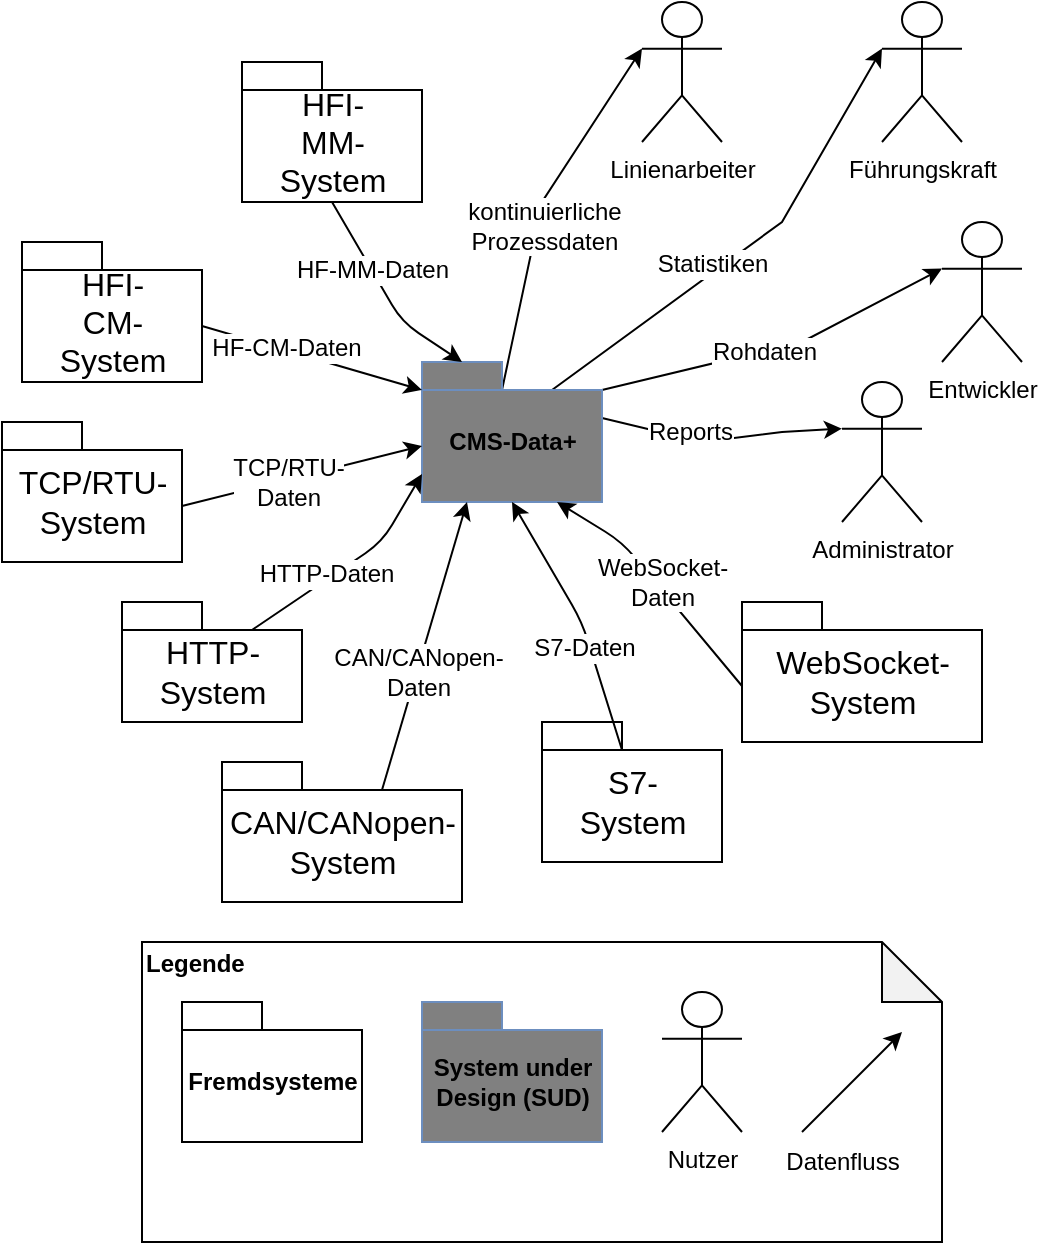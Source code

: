 <mxfile version="12.8.8" type="device"><diagram id="WbJQ81JiKNQJ0b0LoCha" name="Page-1"><mxGraphModel dx="1341" dy="869" grid="1" gridSize="10" guides="1" tooltips="1" connect="1" arrows="1" fold="1" page="1" pageScale="1" pageWidth="827" pageHeight="1169" math="0" shadow="0"><root><mxCell id="0"/><mxCell id="1" parent="0"/><mxCell id="OiHDtHFjM-keIbvU8vUy-1" value="Administrator" style="shape=umlActor;verticalLabelPosition=bottom;labelBackgroundColor=#ffffff;verticalAlign=top;html=1;outlineConnect=0;" parent="1" vertex="1"><mxGeometry x="490" y="250" width="40" height="70" as="geometry"/></mxCell><mxCell id="OiHDtHFjM-keIbvU8vUy-34" style="rounded=0;orthogonalLoop=1;jettySize=auto;html=1;exitX=0;exitY=0;exitDx=90;exitDy=28;exitPerimeter=0;entryX=0;entryY=0.333;entryDx=0;entryDy=0;entryPerimeter=0;" parent="1" source="OiHDtHFjM-keIbvU8vUy-6" target="OiHDtHFjM-keIbvU8vUy-1" edge="1"><mxGeometry relative="1" as="geometry"><mxPoint x="460" y="190" as="targetPoint"/><Array as="points"><mxPoint x="420" y="280"/><mxPoint x="460" y="275"/></Array></mxGeometry></mxCell><mxCell id="wvnv_QGQS3xqKiFbsUly-19" value="Reports" style="text;html=1;align=center;verticalAlign=middle;resizable=0;points=[];labelBackgroundColor=#ffffff;" vertex="1" connectable="0" parent="OiHDtHFjM-keIbvU8vUy-34"><mxGeometry x="-0.375" relative="1" as="geometry"><mxPoint x="7.05" y="-1.87" as="offset"/></mxGeometry></mxCell><mxCell id="OiHDtHFjM-keIbvU8vUy-36" style="edgeStyle=none;rounded=0;orthogonalLoop=1;jettySize=auto;html=1;exitX=0;exitY=0;exitDx=90;exitDy=14;exitPerimeter=0;entryX=0;entryY=0.333;entryDx=0;entryDy=0;entryPerimeter=0;" parent="1" source="OiHDtHFjM-keIbvU8vUy-6" target="OiHDtHFjM-keIbvU8vUy-35" edge="1"><mxGeometry relative="1" as="geometry"><Array as="points"><mxPoint x="470" y="230"/></Array></mxGeometry></mxCell><mxCell id="wvnv_QGQS3xqKiFbsUly-20" value="Rohdaten" style="text;html=1;align=center;verticalAlign=middle;resizable=0;points=[];labelBackgroundColor=#ffffff;" vertex="1" connectable="0" parent="OiHDtHFjM-keIbvU8vUy-36"><mxGeometry x="-0.181" y="2" relative="1" as="geometry"><mxPoint x="8.51" as="offset"/></mxGeometry></mxCell><mxCell id="OiHDtHFjM-keIbvU8vUy-41" style="edgeStyle=none;rounded=0;orthogonalLoop=1;jettySize=auto;html=1;exitX=0;exitY=0;exitDx=65;exitDy=14;exitPerimeter=0;entryX=0;entryY=0.333;entryDx=0;entryDy=0;entryPerimeter=0;" parent="1" source="OiHDtHFjM-keIbvU8vUy-6" target="OiHDtHFjM-keIbvU8vUy-37" edge="1"><mxGeometry relative="1" as="geometry"><Array as="points"><mxPoint x="460" y="170"/></Array></mxGeometry></mxCell><mxCell id="wvnv_QGQS3xqKiFbsUly-2" value="Statistiken " style="text;html=1;align=center;verticalAlign=middle;resizable=0;points=[];labelBackgroundColor=#ffffff;" vertex="1" connectable="0" parent="OiHDtHFjM-keIbvU8vUy-41"><mxGeometry x="-0.161" y="4" relative="1" as="geometry"><mxPoint as="offset"/></mxGeometry></mxCell><mxCell id="OiHDtHFjM-keIbvU8vUy-42" style="edgeStyle=none;rounded=0;orthogonalLoop=1;jettySize=auto;html=1;exitX=0;exitY=0;exitDx=40;exitDy=14;exitPerimeter=0;entryX=0;entryY=0.333;entryDx=0;entryDy=0;entryPerimeter=0;" parent="1" source="OiHDtHFjM-keIbvU8vUy-6" target="OiHDtHFjM-keIbvU8vUy-38" edge="1"><mxGeometry relative="1" as="geometry"><Array as="points"><mxPoint x="340" y="160"/></Array></mxGeometry></mxCell><mxCell id="wvnv_QGQS3xqKiFbsUly-1" value="kontinuierliche &lt;br&gt;Prozessdaten" style="text;html=1;align=center;verticalAlign=middle;resizable=0;points=[];labelBackgroundColor=#ffffff;" vertex="1" connectable="0" parent="OiHDtHFjM-keIbvU8vUy-42"><mxGeometry x="-0.101" y="-2" relative="1" as="geometry"><mxPoint x="1" as="offset"/></mxGeometry></mxCell><mxCell id="OiHDtHFjM-keIbvU8vUy-6" value="CMS-Data+" style="shape=folder;fontStyle=1;spacingTop=10;tabWidth=40;tabHeight=14;tabPosition=left;html=1;fillColor=#808080;strokeColor=#6c8ebf;" parent="1" vertex="1"><mxGeometry x="280" y="240" width="90" height="70" as="geometry"/></mxCell><mxCell id="OiHDtHFjM-keIbvU8vUy-7" value="&lt;div&gt;&lt;span style=&quot;font-size: 12pt ; font-family: &amp;#34;arial&amp;#34; ; color: #000000 ; background-color: transparent ; font-weight: 400 ; font-style: normal ; font-variant: normal ; text-decoration: none ; vertical-align: baseline ; white-space: pre ; white-space: pre-wrap&quot; id=&quot;docs-internal-guid-ba36a42b-7fff-0b3a-7c3d-b85add60c474&quot;&gt;&lt;span style=&quot;font-size: 12pt ; font-family: &amp;#34;arial&amp;#34; ; color: #000000 ; background-color: transparent ; font-weight: 400 ; font-style: normal ; font-variant: normal ; text-decoration: none ; vertical-align: baseline ; white-space: pre ; white-space: pre-wrap&quot; id=&quot;docs-internal-guid-3551c708-7fff-bdae-8212-c97b4d2a6527&quot;&gt;HFI-CM&lt;/span&gt;-&lt;/span&gt;&lt;/div&gt;&lt;div&gt;&lt;span style=&quot;font-size: 12pt ; font-family: &amp;#34;arial&amp;#34; ; color: #000000 ; background-color: transparent ; font-weight: 400 ; font-style: normal ; font-variant: normal ; text-decoration: none ; vertical-align: baseline ; white-space: pre ; white-space: pre-wrap&quot; id=&quot;docs-internal-guid-ba36a42b-7fff-0b3a-7c3d-b85add60c474&quot;&gt;System&lt;/span&gt;&lt;/div&gt;" style="shape=folder;fontStyle=1;spacingTop=10;tabWidth=40;tabHeight=14;tabPosition=left;html=1;" parent="1" vertex="1"><mxGeometry x="80" y="180" width="90" height="70" as="geometry"/></mxCell><mxCell id="OiHDtHFjM-keIbvU8vUy-12" value="&lt;div&gt;&lt;span style=&quot;font-size: 12pt ; font-family: &amp;#34;arial&amp;#34; ; color: #000000 ; background-color: transparent ; font-weight: 400 ; font-style: normal ; font-variant: normal ; text-decoration: none ; vertical-align: baseline ; white-space: pre ; white-space: pre-wrap&quot; id=&quot;docs-internal-guid-ba36a42b-7fff-0b3a-7c3d-b85add60c474&quot;&gt;&lt;span style=&quot;font-size: 12pt ; font-family: &amp;#34;arial&amp;#34; ; color: #000000 ; background-color: transparent ; font-weight: 400 ; font-style: normal ; font-variant: normal ; text-decoration: none ; vertical-align: baseline ; white-space: pre ; white-space: pre-wrap&quot; id=&quot;docs-internal-guid-f6c081fb-7fff-fbe1-15e1-22df3df1b164&quot;&gt;TCP/RTU&lt;/span&gt;-&lt;/span&gt;&lt;/div&gt;&lt;div&gt;&lt;span style=&quot;font-size: 12pt ; font-family: &amp;#34;arial&amp;#34; ; color: #000000 ; background-color: transparent ; font-weight: 400 ; font-style: normal ; font-variant: normal ; text-decoration: none ; vertical-align: baseline ; white-space: pre ; white-space: pre-wrap&quot; id=&quot;docs-internal-guid-ba36a42b-7fff-0b3a-7c3d-b85add60c474&quot;&gt;System&lt;/span&gt;&lt;/div&gt;" style="shape=folder;fontStyle=1;spacingTop=10;tabWidth=40;tabHeight=14;tabPosition=left;html=1;" parent="1" vertex="1"><mxGeometry x="70" y="270" width="90" height="70" as="geometry"/></mxCell><mxCell id="OiHDtHFjM-keIbvU8vUy-13" value="&lt;div&gt;&lt;span style=&quot;font-size: 12pt ; font-family: &amp;#34;arial&amp;#34; ; color: #000000 ; background-color: transparent ; font-weight: 400 ; font-style: normal ; font-variant: normal ; text-decoration: none ; vertical-align: baseline ; white-space: pre ; white-space: pre-wrap&quot; id=&quot;docs-internal-guid-ba36a42b-7fff-0b3a-7c3d-b85add60c474&quot;&gt;HFI-MM-&lt;/span&gt;&lt;/div&gt;&lt;div&gt;&lt;span style=&quot;font-size: 12pt ; font-family: &amp;#34;arial&amp;#34; ; color: #000000 ; background-color: transparent ; font-weight: 400 ; font-style: normal ; font-variant: normal ; text-decoration: none ; vertical-align: baseline ; white-space: pre ; white-space: pre-wrap&quot; id=&quot;docs-internal-guid-ba36a42b-7fff-0b3a-7c3d-b85add60c474&quot;&gt;System&lt;/span&gt;&lt;/div&gt;" style="shape=folder;fontStyle=1;spacingTop=10;tabWidth=40;tabHeight=14;tabPosition=left;html=1;" parent="1" vertex="1"><mxGeometry x="190" y="90" width="90" height="70" as="geometry"/></mxCell><mxCell id="OiHDtHFjM-keIbvU8vUy-14" value="&lt;div&gt;&lt;span style=&quot;font-size: 12pt ; font-family: &amp;#34;arial&amp;#34; ; color: #000000 ; background-color: transparent ; font-weight: 400 ; font-style: normal ; font-variant: normal ; text-decoration: none ; vertical-align: baseline ; white-space: pre ; white-space: pre-wrap&quot; id=&quot;docs-internal-guid-ba36a42b-7fff-0b3a-7c3d-b85add60c474&quot;&gt;&lt;span style=&quot;font-size: 12pt ; font-family: &amp;#34;arial&amp;#34; ; color: #000000 ; background-color: transparent ; font-weight: 400 ; font-style: normal ; font-variant: normal ; text-decoration: none ; vertical-align: baseline ; white-space: pre ; white-space: pre-wrap&quot; id=&quot;docs-internal-guid-97a65820-7fff-3745-3b92-959cffb6397a&quot;&gt;CAN/CANopen&lt;/span&gt;-&lt;/span&gt;&lt;/div&gt;&lt;div&gt;&lt;span style=&quot;font-size: 12pt ; font-family: &amp;#34;arial&amp;#34; ; color: #000000 ; background-color: transparent ; font-weight: 400 ; font-style: normal ; font-variant: normal ; text-decoration: none ; vertical-align: baseline ; white-space: pre ; white-space: pre-wrap&quot; id=&quot;docs-internal-guid-ba36a42b-7fff-0b3a-7c3d-b85add60c474&quot;&gt;System&lt;/span&gt;&lt;/div&gt;" style="shape=folder;fontStyle=1;spacingTop=10;tabWidth=40;tabHeight=14;tabPosition=left;html=1;" parent="1" vertex="1"><mxGeometry x="180" y="440" width="120" height="70" as="geometry"/></mxCell><mxCell id="OiHDtHFjM-keIbvU8vUy-15" value="&lt;div&gt;&lt;span style=&quot;font-size: 12pt ; font-family: &amp;#34;arial&amp;#34; ; color: #000000 ; background-color: transparent ; font-weight: 400 ; font-style: normal ; font-variant: normal ; text-decoration: none ; vertical-align: baseline ; white-space: pre ; white-space: pre-wrap&quot; id=&quot;docs-internal-guid-ba36a42b-7fff-0b3a-7c3d-b85add60c474&quot;&gt;&lt;span style=&quot;font-size: 12pt ; font-family: &amp;#34;arial&amp;#34; ; color: #000000 ; background-color: transparent ; font-weight: 400 ; font-style: normal ; font-variant: normal ; text-decoration: none ; vertical-align: baseline ; white-space: pre ; white-space: pre-wrap&quot; id=&quot;docs-internal-guid-8eaf8141-7fff-b0fc-3db6-4fb11198fec7&quot;&gt;S7&lt;/span&gt;-&lt;/span&gt;&lt;/div&gt;&lt;div&gt;&lt;span style=&quot;font-size: 12pt ; font-family: &amp;#34;arial&amp;#34; ; color: #000000 ; background-color: transparent ; font-weight: 400 ; font-style: normal ; font-variant: normal ; text-decoration: none ; vertical-align: baseline ; white-space: pre ; white-space: pre-wrap&quot; id=&quot;docs-internal-guid-ba36a42b-7fff-0b3a-7c3d-b85add60c474&quot;&gt;System&lt;/span&gt;&lt;/div&gt;" style="shape=folder;fontStyle=1;spacingTop=10;tabWidth=40;tabHeight=14;tabPosition=left;html=1;" parent="1" vertex="1"><mxGeometry x="340" y="420" width="90" height="70" as="geometry"/></mxCell><mxCell id="OiHDtHFjM-keIbvU8vUy-17" value="&lt;div&gt;&lt;span style=&quot;font-size: 12pt ; font-family: &amp;#34;arial&amp;#34; ; color: #000000 ; background-color: transparent ; font-weight: 400 ; font-style: normal ; font-variant: normal ; text-decoration: none ; vertical-align: baseline ; white-space: pre ; white-space: pre-wrap&quot; id=&quot;docs-internal-guid-ba36a42b-7fff-0b3a-7c3d-b85add60c474&quot;&gt;&lt;span style=&quot;font-size: 12pt ; font-family: &amp;#34;arial&amp;#34; ; color: #000000 ; background-color: transparent ; font-weight: 400 ; font-style: normal ; font-variant: normal ; text-decoration: none ; vertical-align: baseline ; white-space: pre ; white-space: pre-wrap&quot; id=&quot;docs-internal-guid-97a65820-7fff-3745-3b92-959cffb6397a&quot;&gt;HTTP&lt;/span&gt;-&lt;/span&gt;&lt;/div&gt;&lt;div&gt;&lt;span style=&quot;font-size: 12pt ; font-family: &amp;#34;arial&amp;#34; ; color: #000000 ; background-color: transparent ; font-weight: 400 ; font-style: normal ; font-variant: normal ; text-decoration: none ; vertical-align: baseline ; white-space: pre ; white-space: pre-wrap&quot; id=&quot;docs-internal-guid-ba36a42b-7fff-0b3a-7c3d-b85add60c474&quot;&gt;System&lt;/span&gt;&lt;/div&gt;" style="shape=folder;fontStyle=1;spacingTop=10;tabWidth=40;tabHeight=14;tabPosition=left;html=1;" parent="1" vertex="1"><mxGeometry x="130" y="360" width="90" height="60" as="geometry"/></mxCell><mxCell id="OiHDtHFjM-keIbvU8vUy-18" value="&lt;div&gt;&lt;span style=&quot;font-size: 12pt ; font-family: &amp;#34;arial&amp;#34; ; color: #000000 ; background-color: transparent ; font-weight: 400 ; font-style: normal ; font-variant: normal ; text-decoration: none ; vertical-align: baseline ; white-space: pre ; white-space: pre-wrap&quot; id=&quot;docs-internal-guid-ba36a42b-7fff-0b3a-7c3d-b85add60c474&quot;&gt;&lt;span style=&quot;font-size: 12pt ; font-family: &amp;#34;arial&amp;#34; ; color: #000000 ; background-color: transparent ; font-weight: 400 ; font-style: normal ; font-variant: normal ; text-decoration: none ; vertical-align: baseline ; white-space: pre ; white-space: pre-wrap&quot; id=&quot;docs-internal-guid-97a65820-7fff-3745-3b92-959cffb6397a&quot;&gt;WebSocket&lt;/span&gt;-&lt;/span&gt;&lt;/div&gt;&lt;div&gt;&lt;span style=&quot;font-size: 12pt ; font-family: &amp;#34;arial&amp;#34; ; color: #000000 ; background-color: transparent ; font-weight: 400 ; font-style: normal ; font-variant: normal ; text-decoration: none ; vertical-align: baseline ; white-space: pre ; white-space: pre-wrap&quot; id=&quot;docs-internal-guid-ba36a42b-7fff-0b3a-7c3d-b85add60c474&quot;&gt;System&lt;/span&gt;&lt;/div&gt;" style="shape=folder;fontStyle=1;spacingTop=10;tabWidth=40;tabHeight=14;tabPosition=left;html=1;" parent="1" vertex="1"><mxGeometry x="440" y="360" width="120" height="70" as="geometry"/></mxCell><mxCell id="OiHDtHFjM-keIbvU8vUy-20" value="" style="endArrow=classic;html=1;entryX=0;entryY=0;entryDx=0;entryDy=42;entryPerimeter=0;exitX=0;exitY=0;exitDx=90;exitDy=42;exitPerimeter=0;" parent="1" source="OiHDtHFjM-keIbvU8vUy-12" target="OiHDtHFjM-keIbvU8vUy-6" edge="1"><mxGeometry width="50" height="50" relative="1" as="geometry"><mxPoint x="40" y="480" as="sourcePoint"/><mxPoint x="90" y="430" as="targetPoint"/></mxGeometry></mxCell><mxCell id="OiHDtHFjM-keIbvU8vUy-29" value="&lt;div&gt;TCP/RTU-&lt;/div&gt;&lt;div&gt;Daten&lt;/div&gt;" style="text;html=1;align=center;verticalAlign=middle;resizable=0;points=[];labelBackgroundColor=#ffffff;" parent="OiHDtHFjM-keIbvU8vUy-20" vertex="1" connectable="0"><mxGeometry x="-0.128" y="-1" relative="1" as="geometry"><mxPoint as="offset"/></mxGeometry></mxCell><mxCell id="OiHDtHFjM-keIbvU8vUy-21" value="" style="endArrow=classic;html=1;entryX=0;entryY=0;entryDx=0;entryDy=56;entryPerimeter=0;exitX=0;exitY=0;exitDx=65;exitDy=14;exitPerimeter=0;" parent="1" source="OiHDtHFjM-keIbvU8vUy-17" target="OiHDtHFjM-keIbvU8vUy-6" edge="1"><mxGeometry width="50" height="50" relative="1" as="geometry"><mxPoint x="130" y="322" as="sourcePoint"/><mxPoint x="290" y="292" as="targetPoint"/><Array as="points"><mxPoint x="260" y="330"/></Array></mxGeometry></mxCell><mxCell id="OiHDtHFjM-keIbvU8vUy-30" value="HTTP-Daten" style="text;html=1;align=center;verticalAlign=middle;resizable=0;points=[];labelBackgroundColor=#ffffff;" parent="OiHDtHFjM-keIbvU8vUy-21" vertex="1" connectable="0"><mxGeometry x="-0.229" y="3" relative="1" as="geometry"><mxPoint x="1" as="offset"/></mxGeometry></mxCell><mxCell id="OiHDtHFjM-keIbvU8vUy-22" value="" style="endArrow=classic;html=1;entryX=0.25;entryY=1;entryDx=0;entryDy=0;entryPerimeter=0;exitX=0;exitY=0;exitDx=80;exitDy=14;exitPerimeter=0;" parent="1" source="OiHDtHFjM-keIbvU8vUy-14" target="OiHDtHFjM-keIbvU8vUy-6" edge="1"><mxGeometry width="50" height="50" relative="1" as="geometry"><mxPoint x="205" y="384" as="sourcePoint"/><mxPoint x="290" y="306" as="targetPoint"/></mxGeometry></mxCell><mxCell id="OiHDtHFjM-keIbvU8vUy-31" value="&lt;div&gt;CAN/CANopen-&lt;/div&gt;&lt;div&gt;Daten&lt;/div&gt;" style="text;html=1;align=center;verticalAlign=middle;resizable=0;points=[];labelBackgroundColor=#ffffff;" parent="OiHDtHFjM-keIbvU8vUy-22" vertex="1" connectable="0"><mxGeometry x="-0.182" relative="1" as="geometry"><mxPoint as="offset"/></mxGeometry></mxCell><mxCell id="OiHDtHFjM-keIbvU8vUy-23" value="" style="endArrow=classic;html=1;entryX=0.5;entryY=1;entryDx=0;entryDy=0;entryPerimeter=0;exitX=0;exitY=0;exitDx=40;exitDy=14;exitPerimeter=0;" parent="1" source="OiHDtHFjM-keIbvU8vUy-15" target="OiHDtHFjM-keIbvU8vUy-6" edge="1"><mxGeometry width="50" height="50" relative="1" as="geometry"><mxPoint x="270" y="464" as="sourcePoint"/><mxPoint x="312.5" y="320" as="targetPoint"/><Array as="points"><mxPoint x="360" y="370"/></Array></mxGeometry></mxCell><mxCell id="OiHDtHFjM-keIbvU8vUy-32" value="S7-Daten" style="text;html=1;align=center;verticalAlign=middle;resizable=0;points=[];labelBackgroundColor=#ffffff;" parent="OiHDtHFjM-keIbvU8vUy-23" vertex="1" connectable="0"><mxGeometry x="-0.204" y="3" relative="1" as="geometry"><mxPoint as="offset"/></mxGeometry></mxCell><mxCell id="OiHDtHFjM-keIbvU8vUy-24" value="" style="endArrow=classic;html=1;entryX=0.75;entryY=1;entryDx=0;entryDy=0;entryPerimeter=0;exitX=0;exitY=0;exitDx=0;exitDy=42;exitPerimeter=0;" parent="1" source="OiHDtHFjM-keIbvU8vUy-18" target="OiHDtHFjM-keIbvU8vUy-6" edge="1"><mxGeometry width="50" height="50" relative="1" as="geometry"><mxPoint x="390" y="444" as="sourcePoint"/><mxPoint x="335" y="320" as="targetPoint"/><Array as="points"><mxPoint x="380" y="330"/></Array></mxGeometry></mxCell><mxCell id="OiHDtHFjM-keIbvU8vUy-33" value="&lt;div&gt;WebSocket-&lt;/div&gt;&lt;div&gt;Daten&lt;/div&gt;" style="text;html=1;align=center;verticalAlign=middle;resizable=0;points=[];labelBackgroundColor=#ffffff;" parent="OiHDtHFjM-keIbvU8vUy-24" vertex="1" connectable="0"><mxGeometry x="-0.209" y="-2" relative="1" as="geometry"><mxPoint x="-8.25" y="-10.77" as="offset"/></mxGeometry></mxCell><mxCell id="OiHDtHFjM-keIbvU8vUy-25" value="" style="endArrow=classic;html=1;entryX=0;entryY=0;entryDx=0;entryDy=14;entryPerimeter=0;exitX=0;exitY=0;exitDx=90;exitDy=42;exitPerimeter=0;" parent="1" source="OiHDtHFjM-keIbvU8vUy-7" target="OiHDtHFjM-keIbvU8vUy-6" edge="1"><mxGeometry width="50" height="50" relative="1" as="geometry"><mxPoint x="400" y="454" as="sourcePoint"/><mxPoint x="345" y="330" as="targetPoint"/></mxGeometry></mxCell><mxCell id="OiHDtHFjM-keIbvU8vUy-27" value="HF-CM-Daten" style="text;html=1;align=center;verticalAlign=middle;resizable=0;points=[];labelBackgroundColor=#ffffff;" parent="OiHDtHFjM-keIbvU8vUy-25" vertex="1" connectable="0"><mxGeometry x="-0.242" y="1" relative="1" as="geometry"><mxPoint as="offset"/></mxGeometry></mxCell><mxCell id="OiHDtHFjM-keIbvU8vUy-26" value="" style="endArrow=classic;html=1;entryX=0;entryY=0;entryDx=20;entryDy=0;entryPerimeter=0;exitX=0.5;exitY=1;exitDx=0;exitDy=0;exitPerimeter=0;" parent="1" source="OiHDtHFjM-keIbvU8vUy-13" target="OiHDtHFjM-keIbvU8vUy-6" edge="1"><mxGeometry width="50" height="50" relative="1" as="geometry"><mxPoint x="410" y="464" as="sourcePoint"/><mxPoint x="355" y="340" as="targetPoint"/><Array as="points"><mxPoint x="270" y="220"/></Array></mxGeometry></mxCell><mxCell id="OiHDtHFjM-keIbvU8vUy-28" value="HF-MM-Daten" style="text;html=1;align=center;verticalAlign=middle;resizable=0;points=[];labelBackgroundColor=#ffffff;" parent="OiHDtHFjM-keIbvU8vUy-26" vertex="1" connectable="0"><mxGeometry x="-0.27" relative="1" as="geometry"><mxPoint as="offset"/></mxGeometry></mxCell><mxCell id="OiHDtHFjM-keIbvU8vUy-35" value="Entwickler" style="shape=umlActor;verticalLabelPosition=bottom;labelBackgroundColor=#ffffff;verticalAlign=top;html=1;outlineConnect=0;" parent="1" vertex="1"><mxGeometry x="540" y="170" width="40" height="70" as="geometry"/></mxCell><mxCell id="OiHDtHFjM-keIbvU8vUy-37" value="Führungskraft" style="shape=umlActor;verticalLabelPosition=bottom;labelBackgroundColor=#ffffff;verticalAlign=top;html=1;outlineConnect=0;" parent="1" vertex="1"><mxGeometry x="510" y="60" width="40" height="70" as="geometry"/></mxCell><mxCell id="OiHDtHFjM-keIbvU8vUy-38" value="Linienarbeiter" style="shape=umlActor;verticalLabelPosition=bottom;labelBackgroundColor=#ffffff;verticalAlign=top;html=1;outlineConnect=0;" parent="1" vertex="1"><mxGeometry x="390" y="60" width="40" height="70" as="geometry"/></mxCell><mxCell id="wvnv_QGQS3xqKiFbsUly-18" value="" style="group" vertex="1" connectable="0" parent="1"><mxGeometry x="140" y="530" width="400" height="150" as="geometry"/></mxCell><mxCell id="wvnv_QGQS3xqKiFbsUly-8" value="&lt;div align=&quot;left&quot;&gt;&lt;b&gt;Legende&lt;br&gt;&lt;/b&gt;&lt;/div&gt;&lt;div align=&quot;left&quot;&gt;&lt;b&gt;&lt;br&gt;&lt;/b&gt;&lt;/div&gt;&lt;div align=&quot;left&quot;&gt;&lt;b&gt;&lt;br&gt;&lt;/b&gt;&lt;/div&gt;&lt;div&gt;&lt;br&gt;&lt;/div&gt;&lt;div&gt;&lt;br&gt;&lt;/div&gt;&lt;div&gt;&lt;br&gt;&lt;/div&gt;&lt;div&gt;&lt;br&gt;&lt;/div&gt;&lt;div&gt;&lt;br&gt;&lt;/div&gt;&lt;div&gt;&lt;br&gt;&lt;/div&gt;&lt;div&gt;&lt;br&gt;&lt;/div&gt;" style="shape=note;whiteSpace=wrap;html=1;backgroundOutline=1;darkOpacity=0.05;align=left;" vertex="1" parent="wvnv_QGQS3xqKiFbsUly-18"><mxGeometry width="400" height="150" as="geometry"/></mxCell><mxCell id="wvnv_QGQS3xqKiFbsUly-11" value="Fremdsysteme" style="shape=folder;fontStyle=1;spacingTop=10;tabWidth=40;tabHeight=14;tabPosition=left;html=1;" vertex="1" parent="wvnv_QGQS3xqKiFbsUly-18"><mxGeometry x="20" y="30" width="90" height="70" as="geometry"/></mxCell><mxCell id="wvnv_QGQS3xqKiFbsUly-12" value="&lt;div&gt;System under&lt;/div&gt;&lt;div&gt; Design (SUD)&lt;br&gt;&lt;/div&gt;" style="shape=folder;fontStyle=1;spacingTop=10;tabWidth=40;tabHeight=14;tabPosition=left;html=1;fillColor=#808080;strokeColor=#6c8ebf;" vertex="1" parent="wvnv_QGQS3xqKiFbsUly-18"><mxGeometry x="140" y="30" width="90" height="70" as="geometry"/></mxCell><mxCell id="wvnv_QGQS3xqKiFbsUly-13" value="Nutzer" style="shape=umlActor;verticalLabelPosition=bottom;labelBackgroundColor=#ffffff;verticalAlign=top;html=1;outlineConnect=0;" vertex="1" parent="wvnv_QGQS3xqKiFbsUly-18"><mxGeometry x="260" y="25" width="40" height="70" as="geometry"/></mxCell><mxCell id="wvnv_QGQS3xqKiFbsUly-16" value="" style="endArrow=classic;html=1;" edge="1" parent="wvnv_QGQS3xqKiFbsUly-18"><mxGeometry width="50" height="50" relative="1" as="geometry"><mxPoint x="330" y="95" as="sourcePoint"/><mxPoint x="380" y="45" as="targetPoint"/></mxGeometry></mxCell><mxCell id="wvnv_QGQS3xqKiFbsUly-17" value="Datenfluss" style="text;html=1;align=center;verticalAlign=middle;resizable=0;points=[];labelBackgroundColor=#ffffff;" vertex="1" connectable="0" parent="wvnv_QGQS3xqKiFbsUly-16"><mxGeometry x="0.36" y="-3" relative="1" as="geometry"><mxPoint x="-16.06" y="46.82" as="offset"/></mxGeometry></mxCell></root></mxGraphModel></diagram></mxfile>